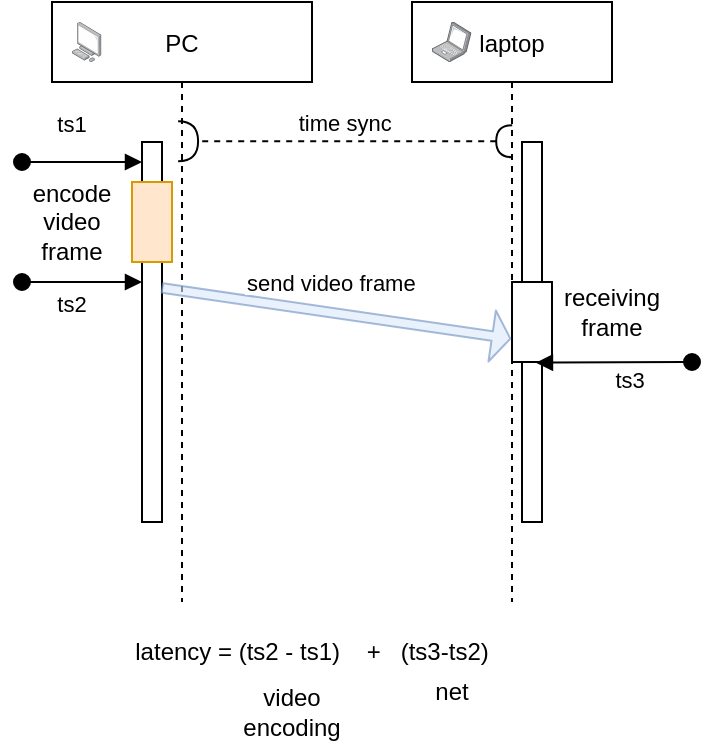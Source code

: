 <mxfile version="16.0.3" type="github">
  <diagram id="kgpKYQtTHZ0yAKxKKP6v" name="Page-1">
    <mxGraphModel dx="525" dy="261" grid="1" gridSize="10" guides="1" tooltips="1" connect="1" arrows="1" fold="1" page="1" pageScale="1" pageWidth="850" pageHeight="1100" math="0" shadow="0">
      <root>
        <mxCell id="0" />
        <mxCell id="1" parent="0" />
        <mxCell id="3nuBFxr9cyL0pnOWT2aG-1" value="PC" style="shape=umlLifeline;perimeter=lifelinePerimeter;container=1;collapsible=0;recursiveResize=0;rounded=0;shadow=0;strokeWidth=1;" parent="1" vertex="1">
          <mxGeometry x="120" y="80" width="130" height="300" as="geometry" />
        </mxCell>
        <mxCell id="3nuBFxr9cyL0pnOWT2aG-2" value="" style="points=[];perimeter=orthogonalPerimeter;rounded=0;shadow=0;strokeWidth=1;" parent="3nuBFxr9cyL0pnOWT2aG-1" vertex="1">
          <mxGeometry x="45" y="70" width="10" height="190" as="geometry" />
        </mxCell>
        <mxCell id="3nuBFxr9cyL0pnOWT2aG-3" value="ts1" style="verticalAlign=bottom;startArrow=oval;endArrow=block;startSize=8;shadow=0;strokeWidth=1;" parent="3nuBFxr9cyL0pnOWT2aG-1" target="3nuBFxr9cyL0pnOWT2aG-2" edge="1">
          <mxGeometry x="-0.167" y="10" relative="1" as="geometry">
            <mxPoint x="-15" y="80" as="sourcePoint" />
            <mxPoint as="offset" />
          </mxGeometry>
        </mxCell>
        <mxCell id="nw15DMsDSL3MZppzymeQ-1" value="" style="points=[];aspect=fixed;html=1;align=center;shadow=0;dashed=0;image;image=img/lib/allied_telesis/computer_and_terminals/Personal_Computer.svg;" vertex="1" parent="3nuBFxr9cyL0pnOWT2aG-1">
          <mxGeometry x="10" y="10" width="14.75" height="20" as="geometry" />
        </mxCell>
        <mxCell id="nw15DMsDSL3MZppzymeQ-8" value="" style="points=[];perimeter=orthogonalPerimeter;rounded=0;shadow=0;strokeWidth=1;fillColor=#ffe6cc;strokeColor=#d79b00;" vertex="1" parent="3nuBFxr9cyL0pnOWT2aG-1">
          <mxGeometry x="40" y="90" width="20" height="40" as="geometry" />
        </mxCell>
        <mxCell id="nw15DMsDSL3MZppzymeQ-9" value="encode&lt;br&gt;video frame" style="text;html=1;strokeColor=none;fillColor=none;align=center;verticalAlign=middle;whiteSpace=wrap;rounded=0;" vertex="1" parent="3nuBFxr9cyL0pnOWT2aG-1">
          <mxGeometry x="-20" y="95" width="60" height="30" as="geometry" />
        </mxCell>
        <mxCell id="nw15DMsDSL3MZppzymeQ-10" value="ts2" style="verticalAlign=bottom;startArrow=oval;endArrow=block;startSize=8;shadow=0;strokeWidth=1;" edge="1" parent="3nuBFxr9cyL0pnOWT2aG-1">
          <mxGeometry x="-0.167" y="-20" relative="1" as="geometry">
            <mxPoint x="-15" y="140" as="sourcePoint" />
            <mxPoint x="45" y="140" as="targetPoint" />
            <mxPoint as="offset" />
          </mxGeometry>
        </mxCell>
        <mxCell id="3nuBFxr9cyL0pnOWT2aG-5" value="laptop" style="shape=umlLifeline;perimeter=lifelinePerimeter;container=1;collapsible=0;recursiveResize=0;rounded=0;shadow=0;strokeWidth=1;" parent="1" vertex="1">
          <mxGeometry x="300" y="80" width="100" height="300" as="geometry" />
        </mxCell>
        <mxCell id="3nuBFxr9cyL0pnOWT2aG-6" value="" style="points=[];perimeter=orthogonalPerimeter;rounded=0;shadow=0;strokeWidth=1;" parent="3nuBFxr9cyL0pnOWT2aG-5" vertex="1">
          <mxGeometry x="55" y="70" width="10" height="190" as="geometry" />
        </mxCell>
        <mxCell id="nw15DMsDSL3MZppzymeQ-2" value="" style="points=[];aspect=fixed;html=1;align=center;shadow=0;dashed=0;image;image=img/lib/allied_telesis/computer_and_terminals/Laptop.svg;" vertex="1" parent="3nuBFxr9cyL0pnOWT2aG-5">
          <mxGeometry x="10" y="10" width="19.72" height="20" as="geometry" />
        </mxCell>
        <mxCell id="3nuBFxr9cyL0pnOWT2aG-4" value="" style="points=[];perimeter=orthogonalPerimeter;rounded=0;shadow=0;strokeWidth=1;" parent="3nuBFxr9cyL0pnOWT2aG-5" vertex="1">
          <mxGeometry x="50" y="140" width="20" height="40" as="geometry" />
        </mxCell>
        <mxCell id="3nuBFxr9cyL0pnOWT2aG-7" value="time sync" style="verticalAlign=bottom;endArrow=halfCircle;dashed=1;endSize=8;exitX=0.501;exitY=0.232;shadow=0;strokeWidth=1;endFill=0;startArrow=halfCircle;startFill=0;exitDx=0;exitDy=0;exitPerimeter=0;entryX=0.485;entryY=0.232;entryDx=0;entryDy=0;entryPerimeter=0;" parent="1" source="3nuBFxr9cyL0pnOWT2aG-5" target="3nuBFxr9cyL0pnOWT2aG-1" edge="1">
          <mxGeometry relative="1" as="geometry">
            <mxPoint x="190" y="150" as="targetPoint" />
          </mxGeometry>
        </mxCell>
        <mxCell id="3nuBFxr9cyL0pnOWT2aG-8" value="send video frame" style="verticalAlign=bottom;endArrow=block;shadow=0;strokeWidth=1;exitX=0.968;exitY=0.384;exitDx=0;exitDy=0;exitPerimeter=0;shape=flexArrow;endSize=2.733;opacity=60;startSize=1;width=4.762;entryX=-0.016;entryY=0.71;entryDx=0;entryDy=0;entryPerimeter=0;fillColor=#dae8fc;strokeColor=#6c8ebf;" parent="1" source="3nuBFxr9cyL0pnOWT2aG-2" target="3nuBFxr9cyL0pnOWT2aG-4" edge="1">
          <mxGeometry x="-0.037" y="6" relative="1" as="geometry">
            <mxPoint x="195.1" y="223.09" as="sourcePoint" />
            <Array as="points" />
            <mxPoint as="offset" />
          </mxGeometry>
        </mxCell>
        <mxCell id="nw15DMsDSL3MZppzymeQ-12" value="ts3" style="verticalAlign=bottom;startArrow=oval;endArrow=block;startSize=8;shadow=0;strokeWidth=1;entryX=0.599;entryY=1.008;entryDx=0;entryDy=0;entryPerimeter=0;" edge="1" parent="1" target="3nuBFxr9cyL0pnOWT2aG-4">
          <mxGeometry x="-0.206" y="18" relative="1" as="geometry">
            <mxPoint x="440" y="260" as="sourcePoint" />
            <mxPoint x="360" y="290" as="targetPoint" />
            <mxPoint as="offset" />
            <Array as="points" />
          </mxGeometry>
        </mxCell>
        <mxCell id="nw15DMsDSL3MZppzymeQ-13" value="latency = (ts2 - ts1)&amp;nbsp; &amp;nbsp; +&amp;nbsp; &amp;nbsp;(ts3-ts2)" style="text;html=1;strokeColor=none;fillColor=none;align=center;verticalAlign=middle;whiteSpace=wrap;rounded=0;" vertex="1" parent="1">
          <mxGeometry x="130" y="390" width="240" height="30" as="geometry" />
        </mxCell>
        <mxCell id="nw15DMsDSL3MZppzymeQ-14" value="video encoding" style="text;html=1;strokeColor=none;fillColor=none;align=center;verticalAlign=middle;whiteSpace=wrap;rounded=0;" vertex="1" parent="1">
          <mxGeometry x="210" y="420" width="60" height="30" as="geometry" />
        </mxCell>
        <mxCell id="nw15DMsDSL3MZppzymeQ-15" value="net" style="text;html=1;strokeColor=none;fillColor=none;align=center;verticalAlign=middle;whiteSpace=wrap;rounded=0;" vertex="1" parent="1">
          <mxGeometry x="290" y="410" width="60" height="30" as="geometry" />
        </mxCell>
        <mxCell id="nw15DMsDSL3MZppzymeQ-16" value="receiving frame" style="text;html=1;strokeColor=none;fillColor=none;align=center;verticalAlign=middle;whiteSpace=wrap;rounded=0;" vertex="1" parent="1">
          <mxGeometry x="370" y="220" width="60" height="30" as="geometry" />
        </mxCell>
      </root>
    </mxGraphModel>
  </diagram>
</mxfile>
